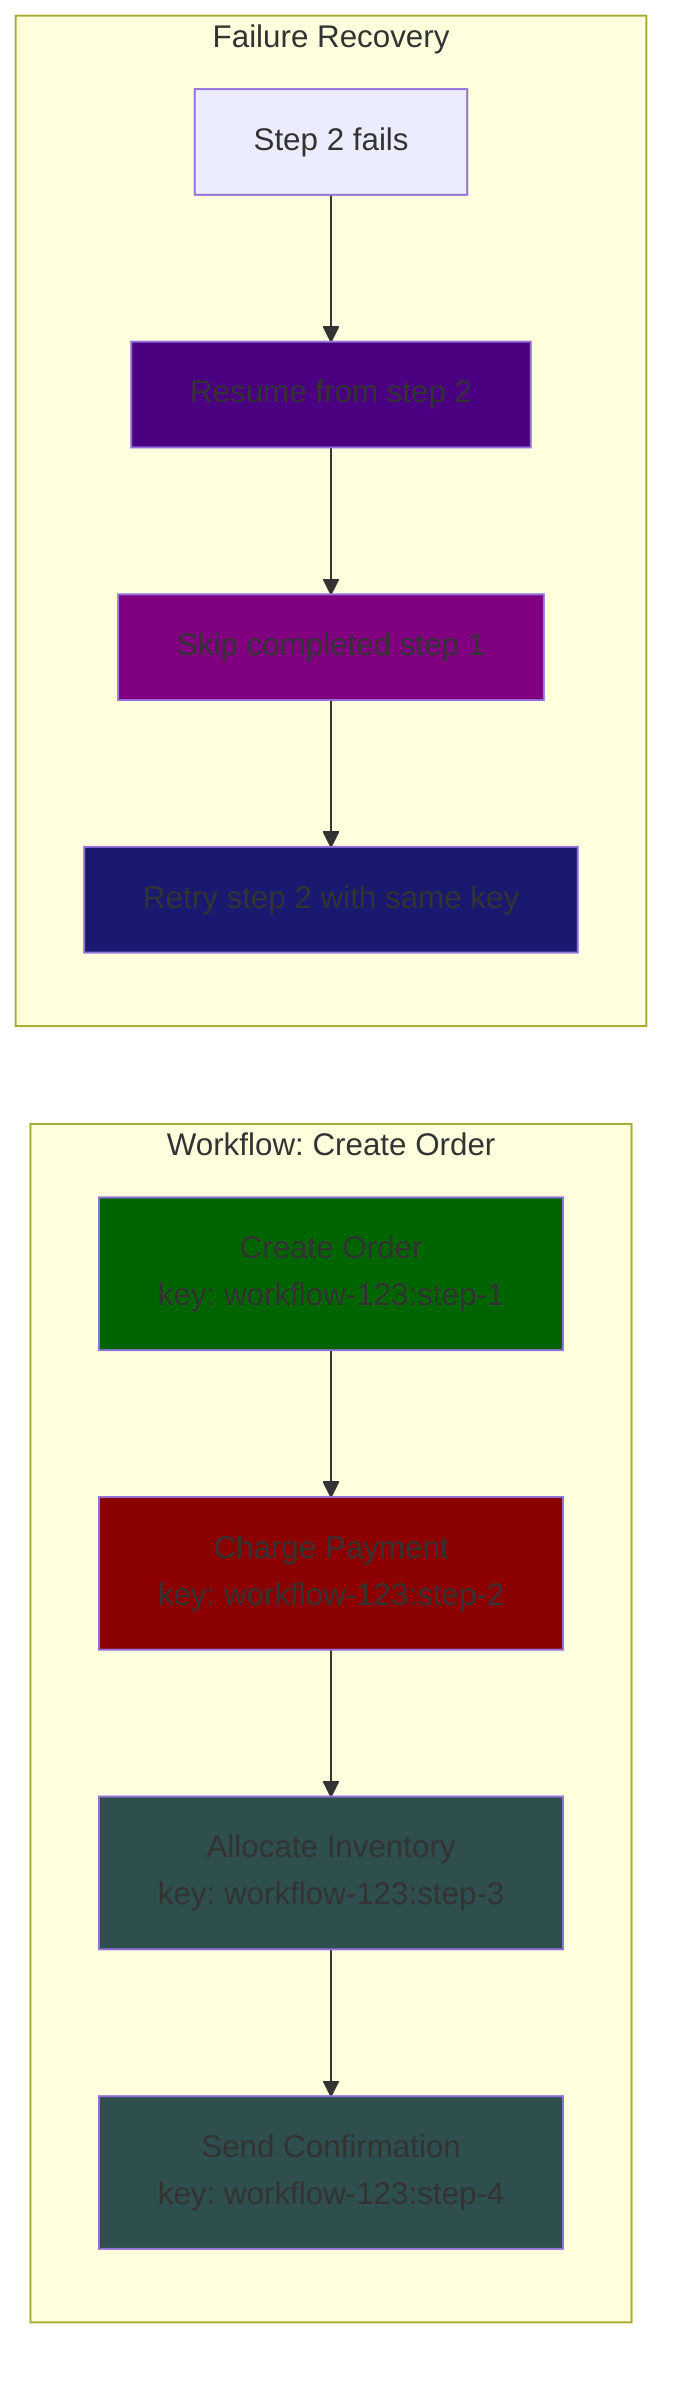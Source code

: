 flowchart LR
    subgraph "Workflow: Create Order"
        A[Create Order<br/>key: workflow-123:step-1] --> B[Charge Payment<br/>key: workflow-123:step-2]
        B --> C[Allocate Inventory<br/>key: workflow-123:step-3]
        C --> D[Send Confirmation<br/>key: workflow-123:step-4]
    end
    
    subgraph "Failure Recovery"
        E[Step 2 fails] --> F[Resume from step 2]
        F --> G[Skip completed step 1]
        G --> H[Retry step 2 with same key]
    end
    
    style A fill:#006400
    style B fill:#8b0000
    style C fill:#2f4f4f
    style D fill:#2f4f4f
    style F fill:#4b0082
    style G fill:#800080
    style H fill:#191970